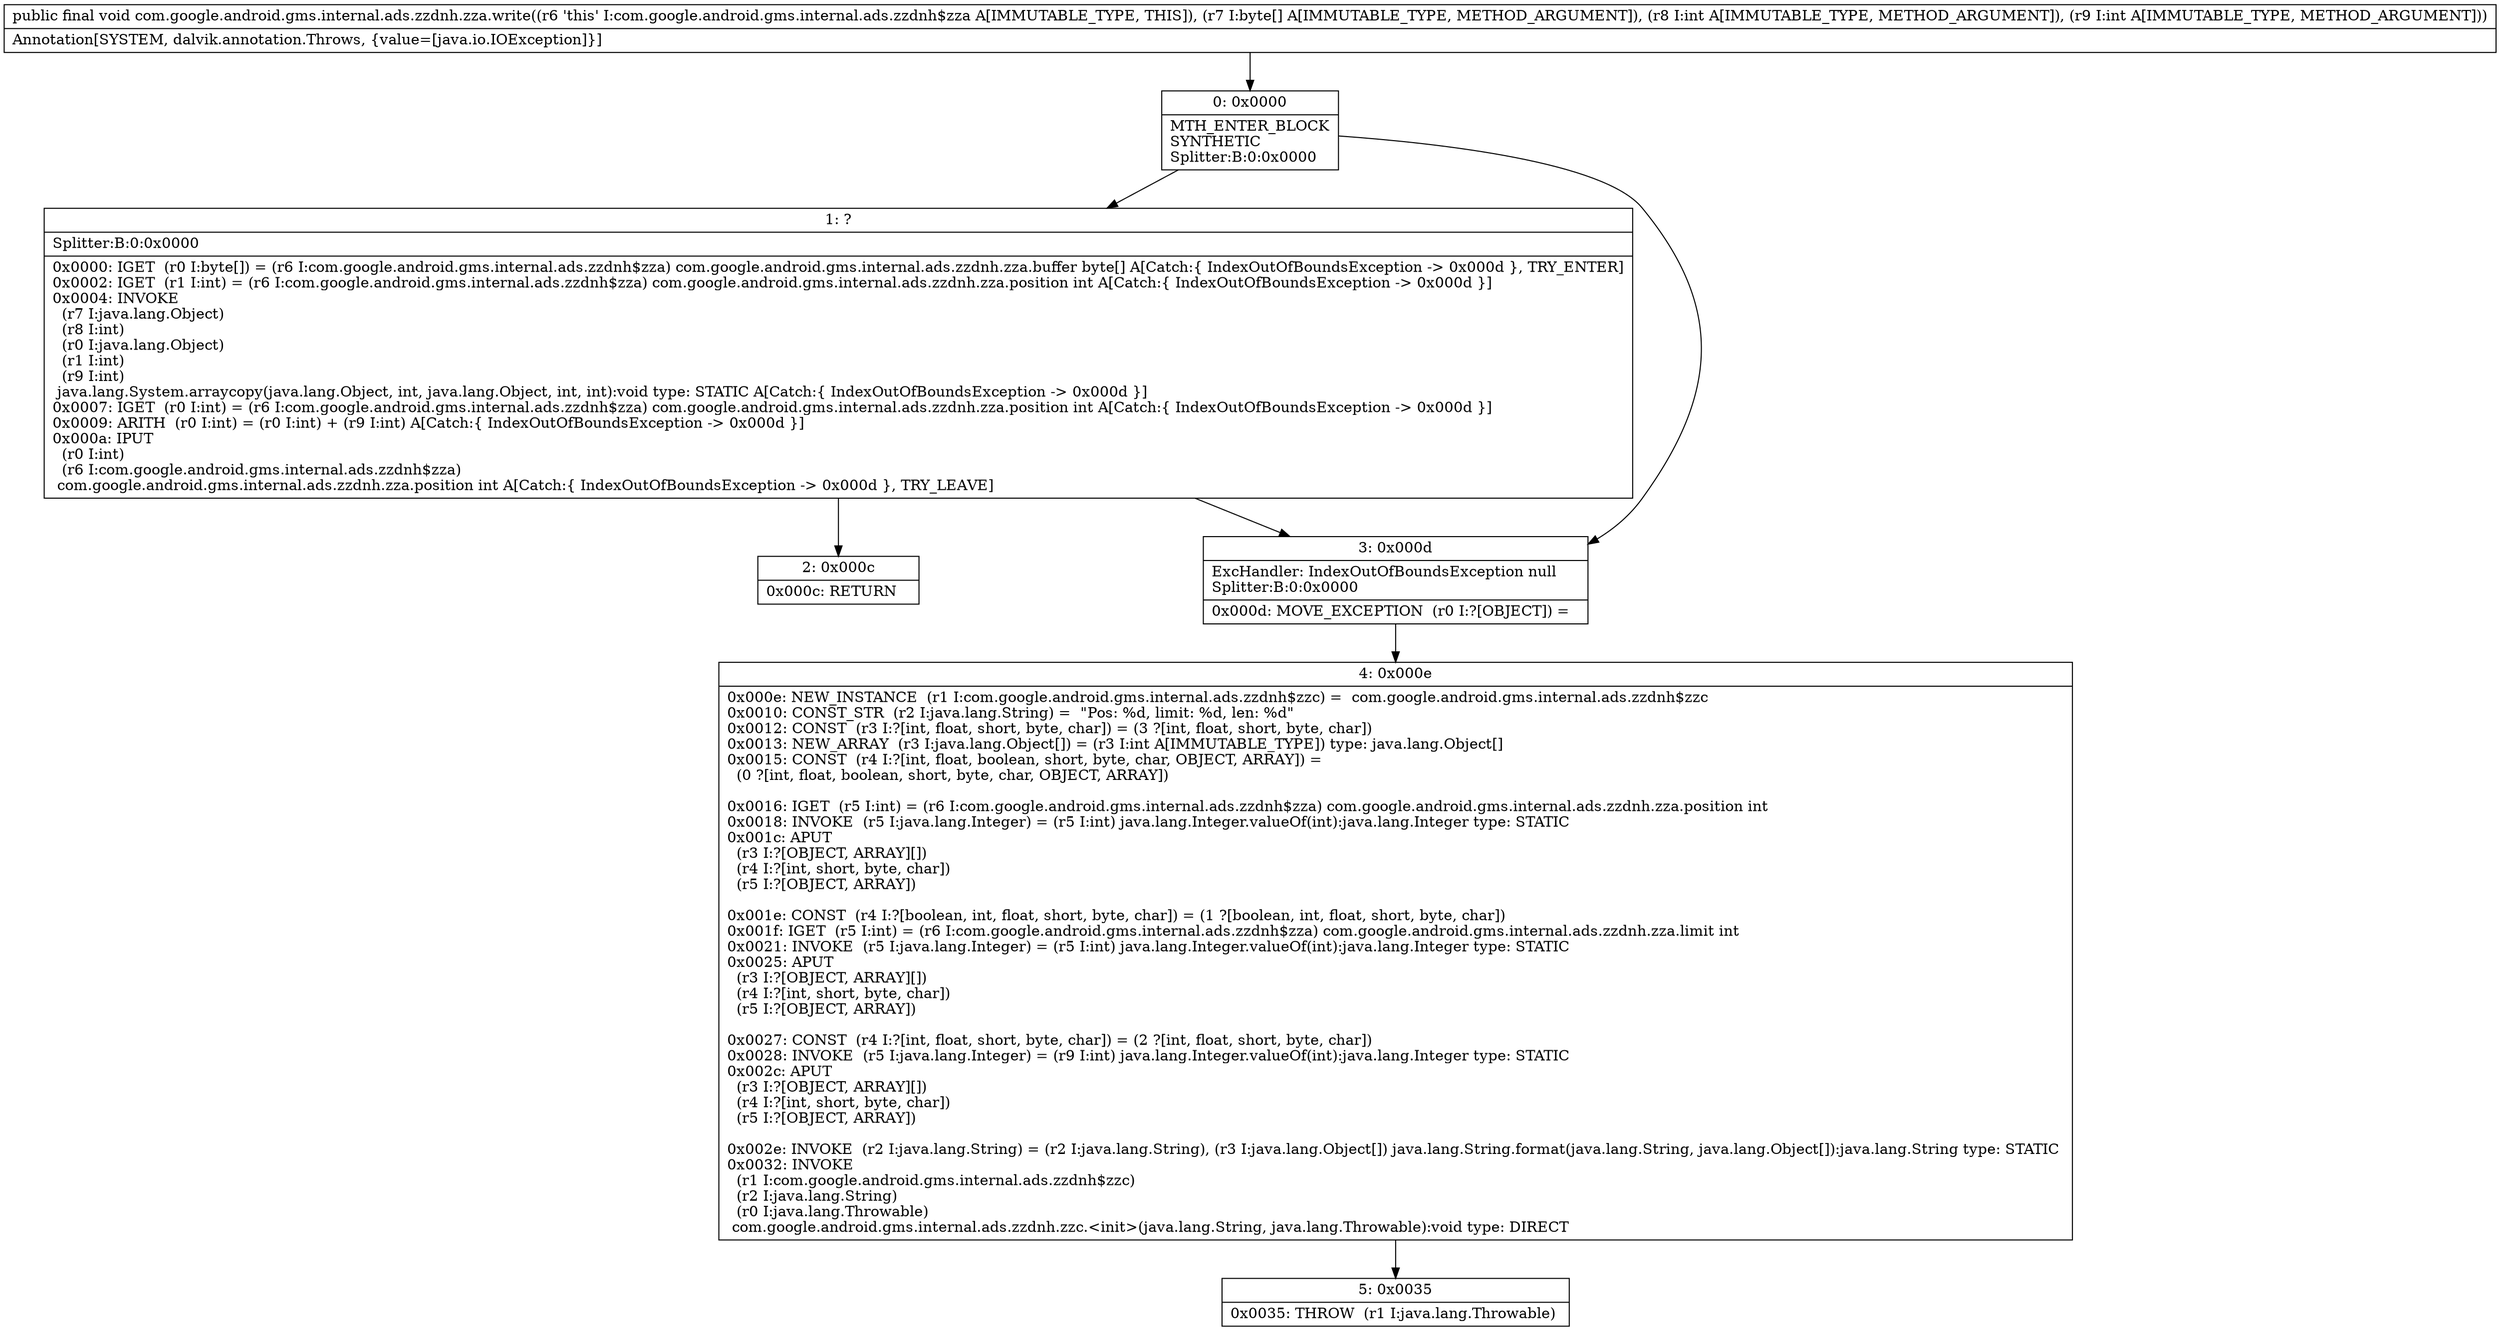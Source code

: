 digraph "CFG forcom.google.android.gms.internal.ads.zzdnh.zza.write([BII)V" {
Node_0 [shape=record,label="{0\:\ 0x0000|MTH_ENTER_BLOCK\lSYNTHETIC\lSplitter:B:0:0x0000\l}"];
Node_1 [shape=record,label="{1\:\ ?|Splitter:B:0:0x0000\l|0x0000: IGET  (r0 I:byte[]) = (r6 I:com.google.android.gms.internal.ads.zzdnh$zza) com.google.android.gms.internal.ads.zzdnh.zza.buffer byte[] A[Catch:\{ IndexOutOfBoundsException \-\> 0x000d \}, TRY_ENTER]\l0x0002: IGET  (r1 I:int) = (r6 I:com.google.android.gms.internal.ads.zzdnh$zza) com.google.android.gms.internal.ads.zzdnh.zza.position int A[Catch:\{ IndexOutOfBoundsException \-\> 0x000d \}]\l0x0004: INVOKE  \l  (r7 I:java.lang.Object)\l  (r8 I:int)\l  (r0 I:java.lang.Object)\l  (r1 I:int)\l  (r9 I:int)\l java.lang.System.arraycopy(java.lang.Object, int, java.lang.Object, int, int):void type: STATIC A[Catch:\{ IndexOutOfBoundsException \-\> 0x000d \}]\l0x0007: IGET  (r0 I:int) = (r6 I:com.google.android.gms.internal.ads.zzdnh$zza) com.google.android.gms.internal.ads.zzdnh.zza.position int A[Catch:\{ IndexOutOfBoundsException \-\> 0x000d \}]\l0x0009: ARITH  (r0 I:int) = (r0 I:int) + (r9 I:int) A[Catch:\{ IndexOutOfBoundsException \-\> 0x000d \}]\l0x000a: IPUT  \l  (r0 I:int)\l  (r6 I:com.google.android.gms.internal.ads.zzdnh$zza)\l com.google.android.gms.internal.ads.zzdnh.zza.position int A[Catch:\{ IndexOutOfBoundsException \-\> 0x000d \}, TRY_LEAVE]\l}"];
Node_2 [shape=record,label="{2\:\ 0x000c|0x000c: RETURN   \l}"];
Node_3 [shape=record,label="{3\:\ 0x000d|ExcHandler: IndexOutOfBoundsException null\lSplitter:B:0:0x0000\l|0x000d: MOVE_EXCEPTION  (r0 I:?[OBJECT]) =  \l}"];
Node_4 [shape=record,label="{4\:\ 0x000e|0x000e: NEW_INSTANCE  (r1 I:com.google.android.gms.internal.ads.zzdnh$zzc) =  com.google.android.gms.internal.ads.zzdnh$zzc \l0x0010: CONST_STR  (r2 I:java.lang.String) =  \"Pos: %d, limit: %d, len: %d\" \l0x0012: CONST  (r3 I:?[int, float, short, byte, char]) = (3 ?[int, float, short, byte, char]) \l0x0013: NEW_ARRAY  (r3 I:java.lang.Object[]) = (r3 I:int A[IMMUTABLE_TYPE]) type: java.lang.Object[] \l0x0015: CONST  (r4 I:?[int, float, boolean, short, byte, char, OBJECT, ARRAY]) = \l  (0 ?[int, float, boolean, short, byte, char, OBJECT, ARRAY])\l \l0x0016: IGET  (r5 I:int) = (r6 I:com.google.android.gms.internal.ads.zzdnh$zza) com.google.android.gms.internal.ads.zzdnh.zza.position int \l0x0018: INVOKE  (r5 I:java.lang.Integer) = (r5 I:int) java.lang.Integer.valueOf(int):java.lang.Integer type: STATIC \l0x001c: APUT  \l  (r3 I:?[OBJECT, ARRAY][])\l  (r4 I:?[int, short, byte, char])\l  (r5 I:?[OBJECT, ARRAY])\l \l0x001e: CONST  (r4 I:?[boolean, int, float, short, byte, char]) = (1 ?[boolean, int, float, short, byte, char]) \l0x001f: IGET  (r5 I:int) = (r6 I:com.google.android.gms.internal.ads.zzdnh$zza) com.google.android.gms.internal.ads.zzdnh.zza.limit int \l0x0021: INVOKE  (r5 I:java.lang.Integer) = (r5 I:int) java.lang.Integer.valueOf(int):java.lang.Integer type: STATIC \l0x0025: APUT  \l  (r3 I:?[OBJECT, ARRAY][])\l  (r4 I:?[int, short, byte, char])\l  (r5 I:?[OBJECT, ARRAY])\l \l0x0027: CONST  (r4 I:?[int, float, short, byte, char]) = (2 ?[int, float, short, byte, char]) \l0x0028: INVOKE  (r5 I:java.lang.Integer) = (r9 I:int) java.lang.Integer.valueOf(int):java.lang.Integer type: STATIC \l0x002c: APUT  \l  (r3 I:?[OBJECT, ARRAY][])\l  (r4 I:?[int, short, byte, char])\l  (r5 I:?[OBJECT, ARRAY])\l \l0x002e: INVOKE  (r2 I:java.lang.String) = (r2 I:java.lang.String), (r3 I:java.lang.Object[]) java.lang.String.format(java.lang.String, java.lang.Object[]):java.lang.String type: STATIC \l0x0032: INVOKE  \l  (r1 I:com.google.android.gms.internal.ads.zzdnh$zzc)\l  (r2 I:java.lang.String)\l  (r0 I:java.lang.Throwable)\l com.google.android.gms.internal.ads.zzdnh.zzc.\<init\>(java.lang.String, java.lang.Throwable):void type: DIRECT \l}"];
Node_5 [shape=record,label="{5\:\ 0x0035|0x0035: THROW  (r1 I:java.lang.Throwable) \l}"];
MethodNode[shape=record,label="{public final void com.google.android.gms.internal.ads.zzdnh.zza.write((r6 'this' I:com.google.android.gms.internal.ads.zzdnh$zza A[IMMUTABLE_TYPE, THIS]), (r7 I:byte[] A[IMMUTABLE_TYPE, METHOD_ARGUMENT]), (r8 I:int A[IMMUTABLE_TYPE, METHOD_ARGUMENT]), (r9 I:int A[IMMUTABLE_TYPE, METHOD_ARGUMENT]))  | Annotation[SYSTEM, dalvik.annotation.Throws, \{value=[java.io.IOException]\}]\l}"];
MethodNode -> Node_0;
Node_0 -> Node_1;
Node_0 -> Node_3;
Node_1 -> Node_2;
Node_1 -> Node_3;
Node_3 -> Node_4;
Node_4 -> Node_5;
}

